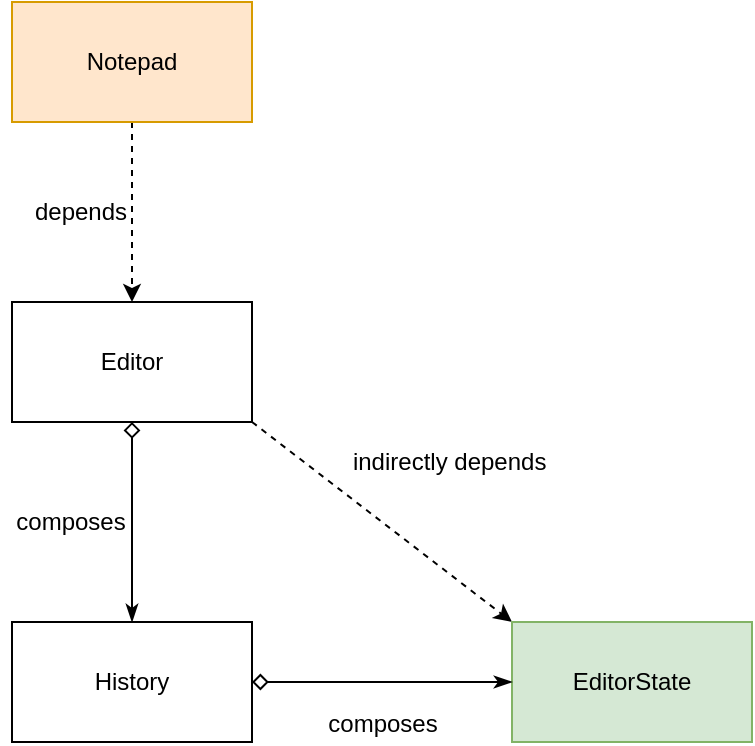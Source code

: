 <mxfile version="12.4.2" type="device" pages="1"><diagram id="C2oIWrQp2CqyzkvAl4PT" name="Page-1"><mxGraphModel dx="1106" dy="758" grid="1" gridSize="10" guides="1" tooltips="1" connect="1" arrows="1" fold="1" page="1" pageScale="1" pageWidth="827" pageHeight="1169" math="0" shadow="0"><root><mxCell id="0"/><mxCell id="1" parent="0"/><mxCell id="OJYyy2Tm7drQEcZqckks-7" style="rounded=0;orthogonalLoop=1;jettySize=auto;html=1;endArrow=diamond;endFill=0;entryX=0.5;entryY=1;entryDx=0;entryDy=0;exitX=0.5;exitY=0;exitDx=0;exitDy=0;startArrow=classicThin;startFill=1;" edge="1" parent="1" source="OJYyy2Tm7drQEcZqckks-3" target="OJYyy2Tm7drQEcZqckks-1"><mxGeometry relative="1" as="geometry"><mxPoint x="310" y="420" as="sourcePoint"/><mxPoint x="150" y="370" as="targetPoint"/><Array as="points"><mxPoint x="130" y="350"/></Array></mxGeometry></mxCell><mxCell id="OJYyy2Tm7drQEcZqckks-11" style="edgeStyle=none;rounded=0;orthogonalLoop=1;jettySize=auto;html=1;exitX=1;exitY=1;exitDx=0;exitDy=0;entryX=0;entryY=0;entryDx=0;entryDy=0;startArrow=none;startFill=0;endArrow=classic;endFill=1;dashed=1;" edge="1" parent="1" source="OJYyy2Tm7drQEcZqckks-1" target="OJYyy2Tm7drQEcZqckks-2"><mxGeometry relative="1" as="geometry"/></mxCell><mxCell id="OJYyy2Tm7drQEcZqckks-1" value="Editor" style="rounded=0;whiteSpace=wrap;html=1;" vertex="1" parent="1"><mxGeometry x="70" y="240" width="120" height="60" as="geometry"/></mxCell><mxCell id="OJYyy2Tm7drQEcZqckks-2" value="EditorState" style="rounded=0;whiteSpace=wrap;html=1;fillColor=#d5e8d4;strokeColor=#82b366;" vertex="1" parent="1"><mxGeometry x="320" y="400" width="120" height="60" as="geometry"/></mxCell><mxCell id="OJYyy2Tm7drQEcZqckks-3" value="History" style="rounded=0;whiteSpace=wrap;html=1;" vertex="1" parent="1"><mxGeometry x="70" y="400" width="120" height="60" as="geometry"/></mxCell><mxCell id="OJYyy2Tm7drQEcZqckks-5" style="edgeStyle=orthogonalEdgeStyle;rounded=0;orthogonalLoop=1;jettySize=auto;html=1;entryX=0.5;entryY=0;entryDx=0;entryDy=0;dashed=1;" edge="1" parent="1" source="OJYyy2Tm7drQEcZqckks-4" target="OJYyy2Tm7drQEcZqckks-1"><mxGeometry relative="1" as="geometry"/></mxCell><mxCell id="OJYyy2Tm7drQEcZqckks-4" value="Notepad" style="rounded=0;whiteSpace=wrap;html=1;fillColor=#ffe6cc;strokeColor=#d79b00;" vertex="1" parent="1"><mxGeometry x="70" y="90" width="120" height="60" as="geometry"/></mxCell><mxCell id="OJYyy2Tm7drQEcZqckks-6" value="depends" style="text;html=1;align=center;verticalAlign=middle;resizable=0;points=[];;autosize=1;" vertex="1" parent="1"><mxGeometry x="74" y="185" width="60" height="20" as="geometry"/></mxCell><mxCell id="OJYyy2Tm7drQEcZqckks-8" value="composes" style="text;html=1;align=center;verticalAlign=middle;resizable=0;points=[];;autosize=1;" vertex="1" parent="1"><mxGeometry x="64" y="340" width="70" height="20" as="geometry"/></mxCell><mxCell id="OJYyy2Tm7drQEcZqckks-9" style="rounded=0;orthogonalLoop=1;jettySize=auto;html=1;endArrow=diamond;endFill=0;entryX=1;entryY=0.5;entryDx=0;entryDy=0;startArrow=classicThin;startFill=1;exitX=0;exitY=0.5;exitDx=0;exitDy=0;" edge="1" parent="1" source="OJYyy2Tm7drQEcZqckks-2" target="OJYyy2Tm7drQEcZqckks-3"><mxGeometry relative="1" as="geometry"><mxPoint x="290" y="440" as="sourcePoint"/><mxPoint x="210" y="410" as="targetPoint"/><Array as="points"/></mxGeometry></mxCell><mxCell id="OJYyy2Tm7drQEcZqckks-10" value="composes" style="text;html=1;align=center;verticalAlign=middle;resizable=0;points=[];;autosize=1;" vertex="1" parent="1"><mxGeometry x="220" y="441" width="70" height="20" as="geometry"/></mxCell><mxCell id="OJYyy2Tm7drQEcZqckks-12" value="indirectly depends&amp;nbsp;" style="text;html=1;align=center;verticalAlign=middle;resizable=0;points=[];;autosize=1;" vertex="1" parent="1"><mxGeometry x="230" y="310" width="120" height="20" as="geometry"/></mxCell></root></mxGraphModel></diagram></mxfile>
